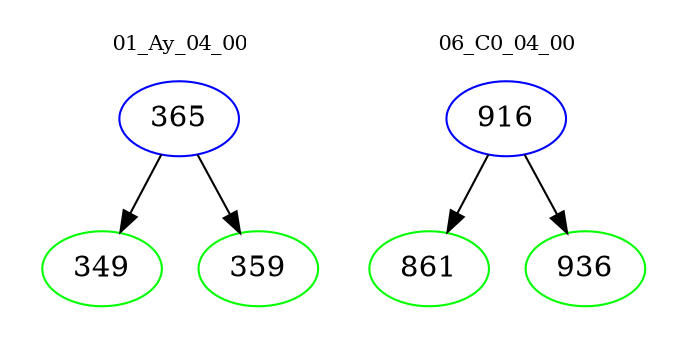 digraph{
subgraph cluster_0 {
color = white
label = "01_Ay_04_00";
fontsize=10;
T0_365 [label="365", color="blue"]
T0_365 -> T0_349 [color="black"]
T0_349 [label="349", color="green"]
T0_365 -> T0_359 [color="black"]
T0_359 [label="359", color="green"]
}
subgraph cluster_1 {
color = white
label = "06_C0_04_00";
fontsize=10;
T1_916 [label="916", color="blue"]
T1_916 -> T1_861 [color="black"]
T1_861 [label="861", color="green"]
T1_916 -> T1_936 [color="black"]
T1_936 [label="936", color="green"]
}
}
